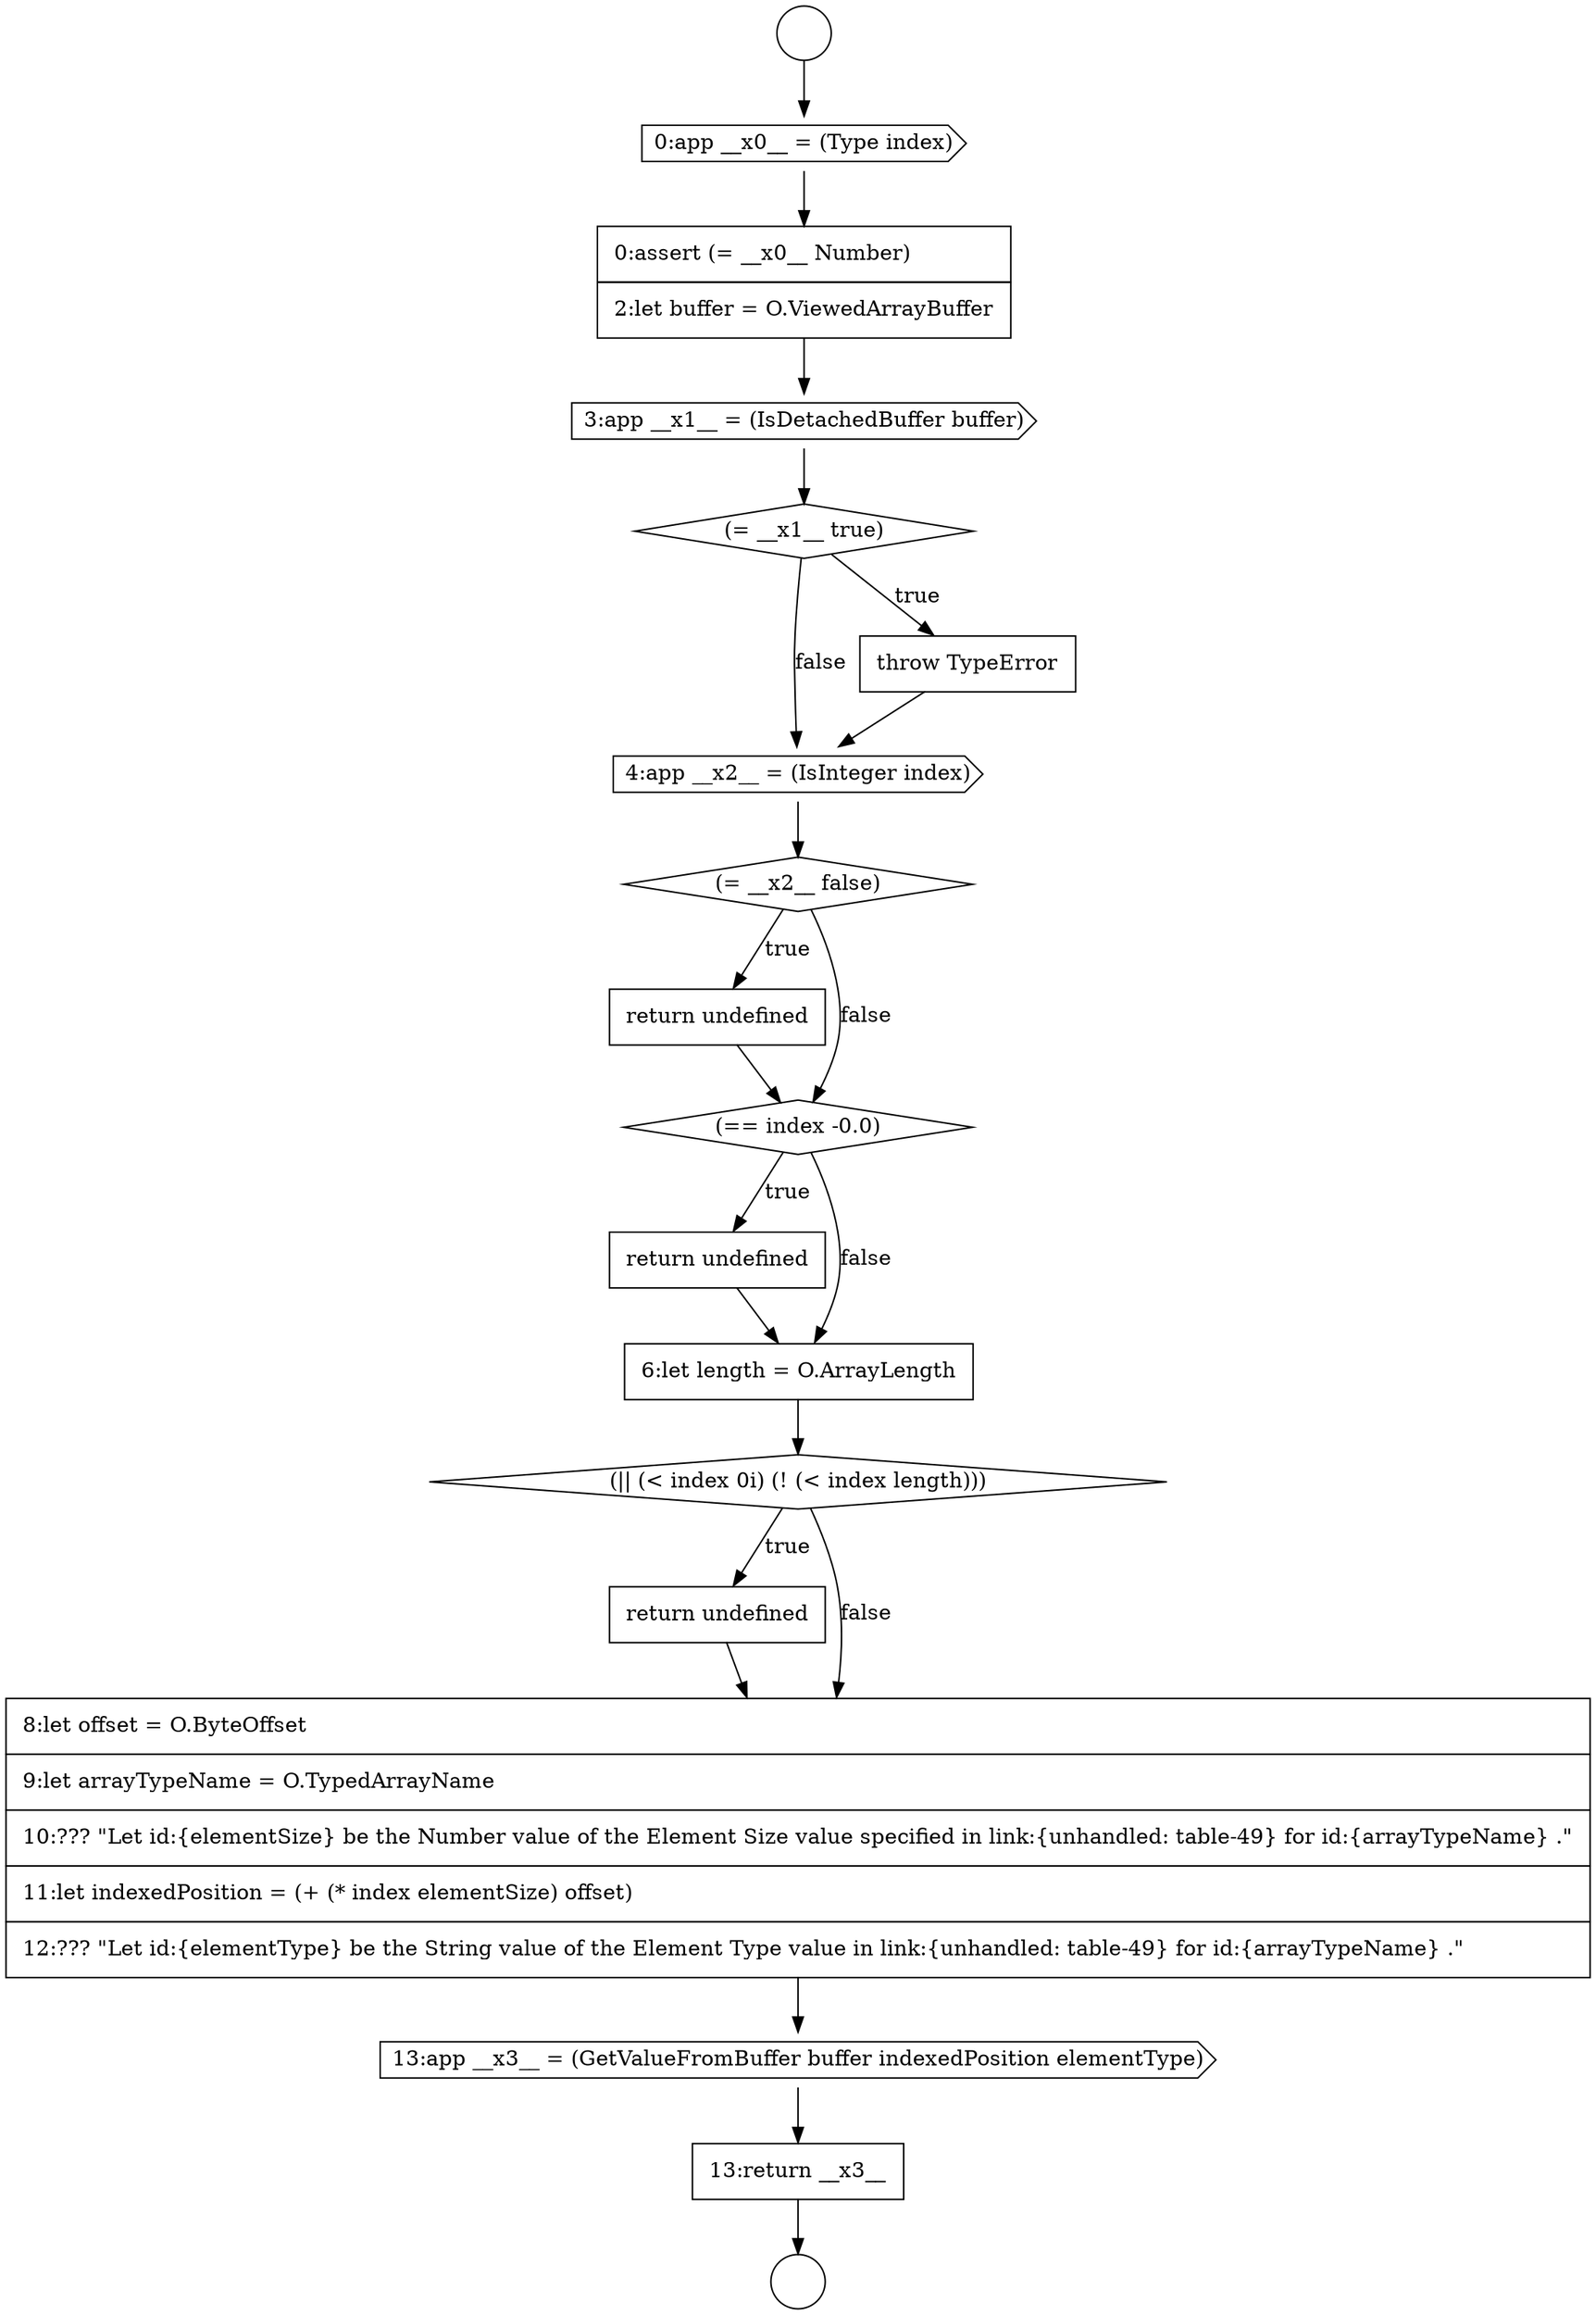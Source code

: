digraph {
  node2512 [shape=none, margin=0, label=<<font color="black">
    <table border="0" cellborder="1" cellspacing="0" cellpadding="10">
      <tr><td align="left">return undefined</td></tr>
    </table>
  </font>> color="black" fillcolor="white" style=filled]
  node2516 [shape=diamond, label=<<font color="black">(|| (&lt; index 0i) (! (&lt; index length)))</font>> color="black" fillcolor="white" style=filled]
  node2520 [shape=none, margin=0, label=<<font color="black">
    <table border="0" cellborder="1" cellspacing="0" cellpadding="10">
      <tr><td align="left">13:return __x3__</td></tr>
    </table>
  </font>> color="black" fillcolor="white" style=filled]
  node2508 [shape=diamond, label=<<font color="black">(= __x1__ true)</font>> color="black" fillcolor="white" style=filled]
  node2514 [shape=none, margin=0, label=<<font color="black">
    <table border="0" cellborder="1" cellspacing="0" cellpadding="10">
      <tr><td align="left">return undefined</td></tr>
    </table>
  </font>> color="black" fillcolor="white" style=filled]
  node2510 [shape=cds, label=<<font color="black">4:app __x2__ = (IsInteger index)</font>> color="black" fillcolor="white" style=filled]
  node2506 [shape=none, margin=0, label=<<font color="black">
    <table border="0" cellborder="1" cellspacing="0" cellpadding="10">
      <tr><td align="left">0:assert (= __x0__ Number)</td></tr>
      <tr><td align="left">2:let buffer = O.ViewedArrayBuffer</td></tr>
    </table>
  </font>> color="black" fillcolor="white" style=filled]
  node2503 [shape=circle label=" " color="black" fillcolor="white" style=filled]
  node2511 [shape=diamond, label=<<font color="black">(= __x2__ false)</font>> color="black" fillcolor="white" style=filled]
  node2517 [shape=none, margin=0, label=<<font color="black">
    <table border="0" cellborder="1" cellspacing="0" cellpadding="10">
      <tr><td align="left">return undefined</td></tr>
    </table>
  </font>> color="black" fillcolor="white" style=filled]
  node2507 [shape=cds, label=<<font color="black">3:app __x1__ = (IsDetachedBuffer buffer)</font>> color="black" fillcolor="white" style=filled]
  node2515 [shape=none, margin=0, label=<<font color="black">
    <table border="0" cellborder="1" cellspacing="0" cellpadding="10">
      <tr><td align="left">6:let length = O.ArrayLength</td></tr>
    </table>
  </font>> color="black" fillcolor="white" style=filled]
  node2509 [shape=none, margin=0, label=<<font color="black">
    <table border="0" cellborder="1" cellspacing="0" cellpadding="10">
      <tr><td align="left">throw TypeError</td></tr>
    </table>
  </font>> color="black" fillcolor="white" style=filled]
  node2504 [shape=circle label=" " color="black" fillcolor="white" style=filled]
  node2519 [shape=cds, label=<<font color="black">13:app __x3__ = (GetValueFromBuffer buffer indexedPosition elementType)</font>> color="black" fillcolor="white" style=filled]
  node2505 [shape=cds, label=<<font color="black">0:app __x0__ = (Type index)</font>> color="black" fillcolor="white" style=filled]
  node2513 [shape=diamond, label=<<font color="black">(== index -0.0)</font>> color="black" fillcolor="white" style=filled]
  node2518 [shape=none, margin=0, label=<<font color="black">
    <table border="0" cellborder="1" cellspacing="0" cellpadding="10">
      <tr><td align="left">8:let offset = O.ByteOffset</td></tr>
      <tr><td align="left">9:let arrayTypeName = O.TypedArrayName</td></tr>
      <tr><td align="left">10:??? &quot;Let id:{elementSize} be the Number value of the Element Size value specified in link:{unhandled: table-49} for id:{arrayTypeName} .&quot;</td></tr>
      <tr><td align="left">11:let indexedPosition = (+ (* index elementSize) offset)</td></tr>
      <tr><td align="left">12:??? &quot;Let id:{elementType} be the String value of the Element Type value in link:{unhandled: table-49} for id:{arrayTypeName} .&quot;</td></tr>
    </table>
  </font>> color="black" fillcolor="white" style=filled]
  node2510 -> node2511 [ color="black"]
  node2506 -> node2507 [ color="black"]
  node2518 -> node2519 [ color="black"]
  node2509 -> node2510 [ color="black"]
  node2507 -> node2508 [ color="black"]
  node2520 -> node2504 [ color="black"]
  node2517 -> node2518 [ color="black"]
  node2505 -> node2506 [ color="black"]
  node2516 -> node2517 [label=<<font color="black">true</font>> color="black"]
  node2516 -> node2518 [label=<<font color="black">false</font>> color="black"]
  node2503 -> node2505 [ color="black"]
  node2513 -> node2514 [label=<<font color="black">true</font>> color="black"]
  node2513 -> node2515 [label=<<font color="black">false</font>> color="black"]
  node2508 -> node2509 [label=<<font color="black">true</font>> color="black"]
  node2508 -> node2510 [label=<<font color="black">false</font>> color="black"]
  node2515 -> node2516 [ color="black"]
  node2514 -> node2515 [ color="black"]
  node2511 -> node2512 [label=<<font color="black">true</font>> color="black"]
  node2511 -> node2513 [label=<<font color="black">false</font>> color="black"]
  node2512 -> node2513 [ color="black"]
  node2519 -> node2520 [ color="black"]
}
